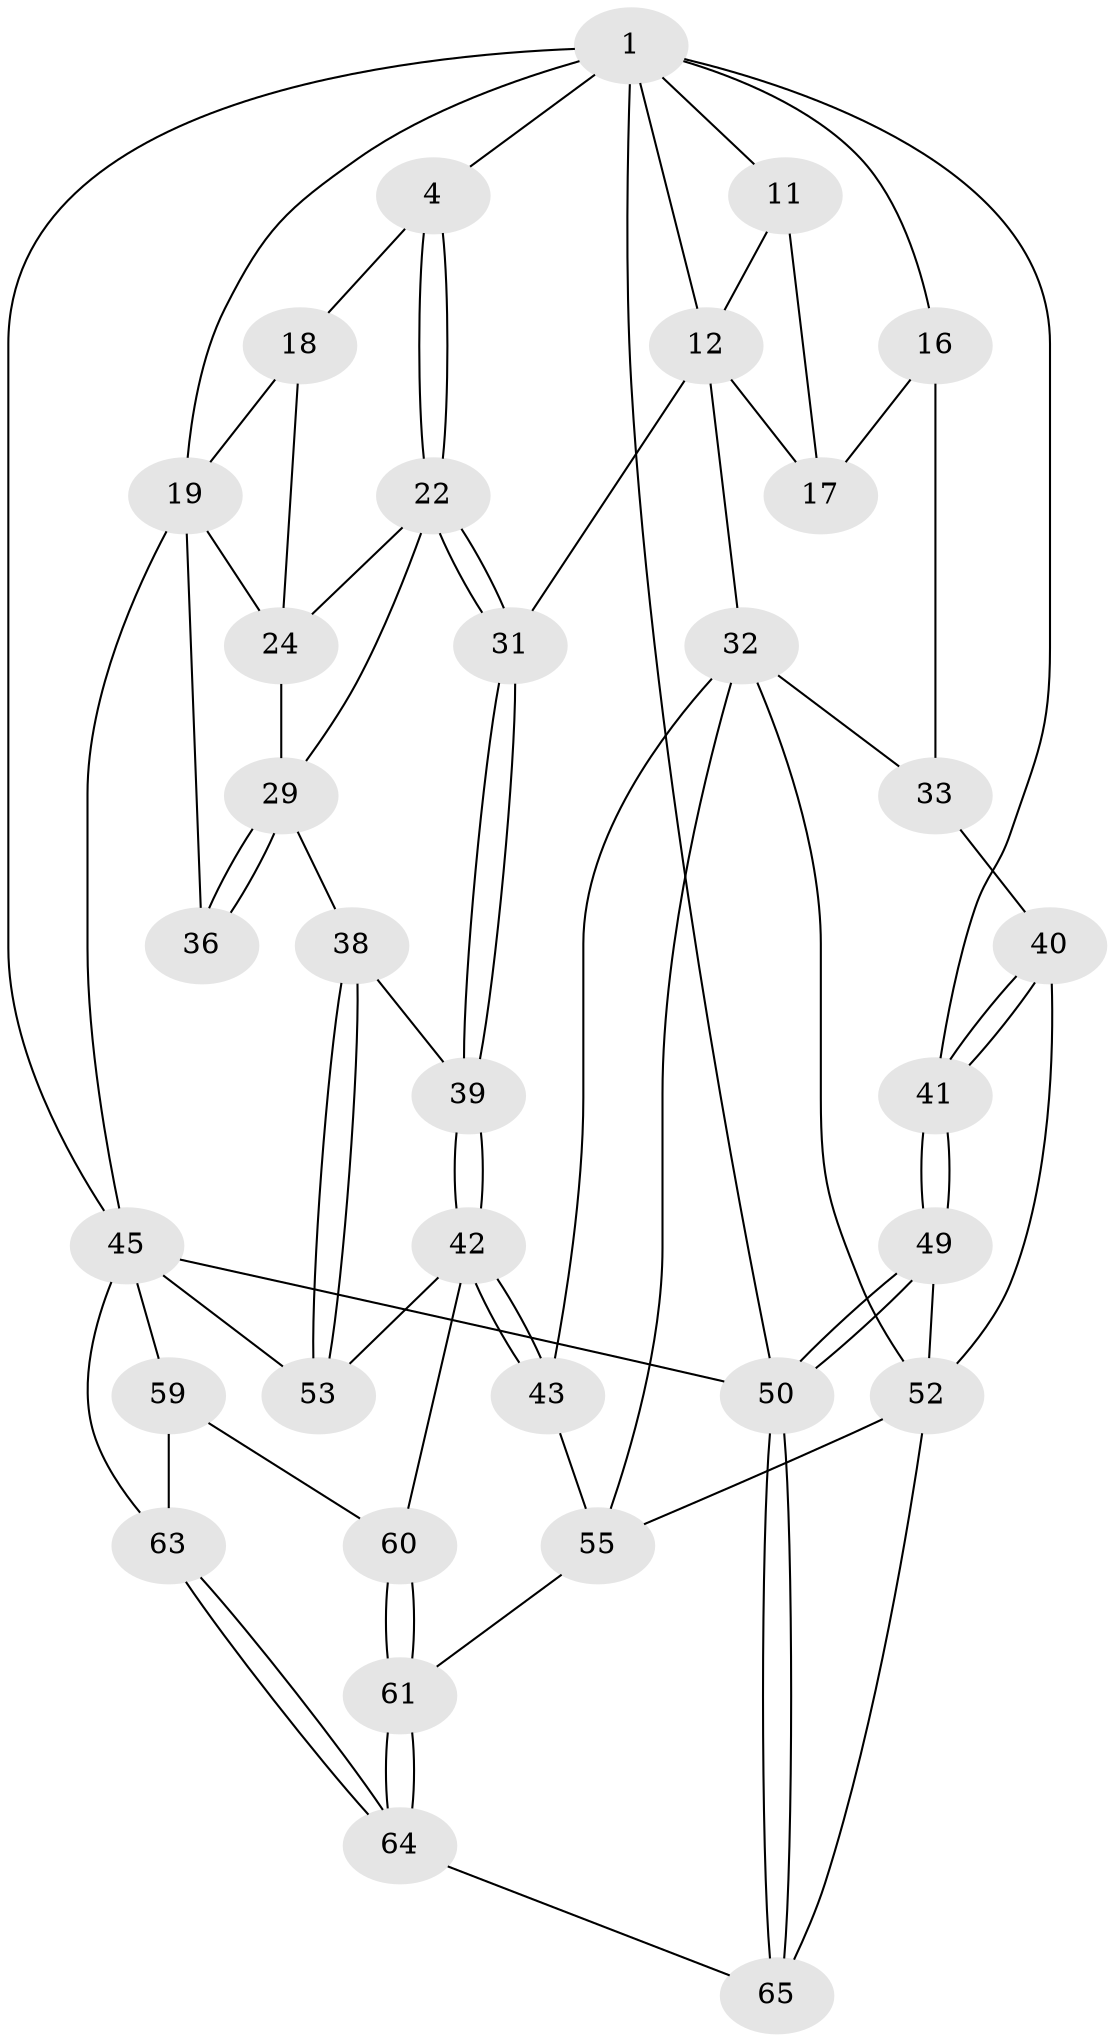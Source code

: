 // original degree distribution, {3: 0.030303030303030304, 4: 0.30303030303030304, 5: 0.3939393939393939, 6: 0.2727272727272727}
// Generated by graph-tools (version 1.1) at 2025/16/03/09/25 04:16:51]
// undirected, 33 vertices, 74 edges
graph export_dot {
graph [start="1"]
  node [color=gray90,style=filled];
  1 [pos="+0.9544401033254589+0",super="+2+7"];
  4 [pos="+0.6707304494409961+0.15488091096624093",super="+5"];
  11 [pos="+0.38318739965106985+0",super="+14"];
  12 [pos="+0.43524281427143574+0.15878905436921975",super="+13"];
  16 [pos="+0.14219333456459662+0.19612244331426754"];
  17 [pos="+0.1445957101831612+0.19657779908664158"];
  18 [pos="+0.9148882537531351+0.13976556100435786",super="+21"];
  19 [pos="+1+0.1902209512239293",super="+35+20"];
  22 [pos="+0.6735267557924242+0.1892611930004702",super="+23"];
  24 [pos="+0.7978412451126322+0.24030349653552083",super="+28"];
  29 [pos="+0.9151164290870909+0.2925444940065114",super="+30"];
  31 [pos="+0.6069133350834806+0.41954595903280734"];
  32 [pos="+0.2751300568483057+0.43313003948463313",super="+44"];
  33 [pos="+0.23618830182372527+0.43426470985407206",super="+34"];
  36 [pos="+1+0.4163906428572845"];
  38 [pos="+0.7398529022674638+0.47297344796673607"];
  39 [pos="+0.6293037197252538+0.4766905956510492"];
  40 [pos="+0+0.5196642287285284",super="+48"];
  41 [pos="+0+0.5219992643793179"];
  42 [pos="+0.5736457281671692+0.6260676770914717",super="+58"];
  43 [pos="+0.5357250302633442+0.6824352213843006"];
  45 [pos="+1+1",super="+46"];
  49 [pos="+0+0.9896746326848121"];
  50 [pos="+0+1"];
  52 [pos="+0.18750306129199334+0.5829503273069854",super="+54"];
  53 [pos="+0.9514154503339525+0.571071751595483"];
  55 [pos="+0.18427417454644296+0.78481963058924",super="+57"];
  59 [pos="+0.8882700226980268+0.8065985894350665",super="+62"];
  60 [pos="+0.8612815208231475+0.7776766310777945"];
  61 [pos="+0.5529624239036488+0.8319112366689726"];
  63 [pos="+0.6544604549282652+1",super="+66"];
  64 [pos="+0.553432681009846+1"];
  65 [pos="+0.5273335479631366+1"];
  1 -- 11 [weight=2];
  1 -- 4 [weight=2];
  1 -- 12;
  1 -- 41;
  1 -- 45;
  1 -- 16;
  1 -- 50;
  1 -- 19;
  4 -- 22;
  4 -- 22;
  4 -- 18 [weight=2];
  11 -- 17;
  11 -- 12;
  12 -- 32;
  12 -- 17;
  12 -- 31;
  16 -- 17;
  16 -- 33;
  18 -- 24;
  18 -- 19;
  19 -- 36;
  19 -- 45;
  19 -- 24;
  22 -- 31;
  22 -- 31;
  22 -- 24;
  22 -- 29;
  24 -- 29;
  29 -- 36 [weight=2];
  29 -- 36;
  29 -- 38;
  31 -- 39;
  31 -- 39;
  32 -- 33;
  32 -- 43;
  32 -- 52;
  32 -- 55;
  33 -- 40 [weight=2];
  38 -- 39;
  38 -- 53;
  38 -- 53;
  39 -- 42;
  39 -- 42;
  40 -- 41;
  40 -- 41;
  40 -- 52;
  41 -- 49;
  41 -- 49;
  42 -- 43;
  42 -- 43;
  42 -- 60;
  42 -- 53;
  43 -- 55;
  45 -- 50;
  45 -- 63;
  45 -- 53;
  45 -- 59;
  49 -- 50;
  49 -- 50;
  49 -- 52;
  50 -- 65;
  50 -- 65;
  52 -- 65;
  52 -- 55;
  55 -- 61;
  59 -- 60;
  59 -- 63 [weight=2];
  60 -- 61;
  60 -- 61;
  61 -- 64;
  61 -- 64;
  63 -- 64;
  63 -- 64;
  64 -- 65;
}

